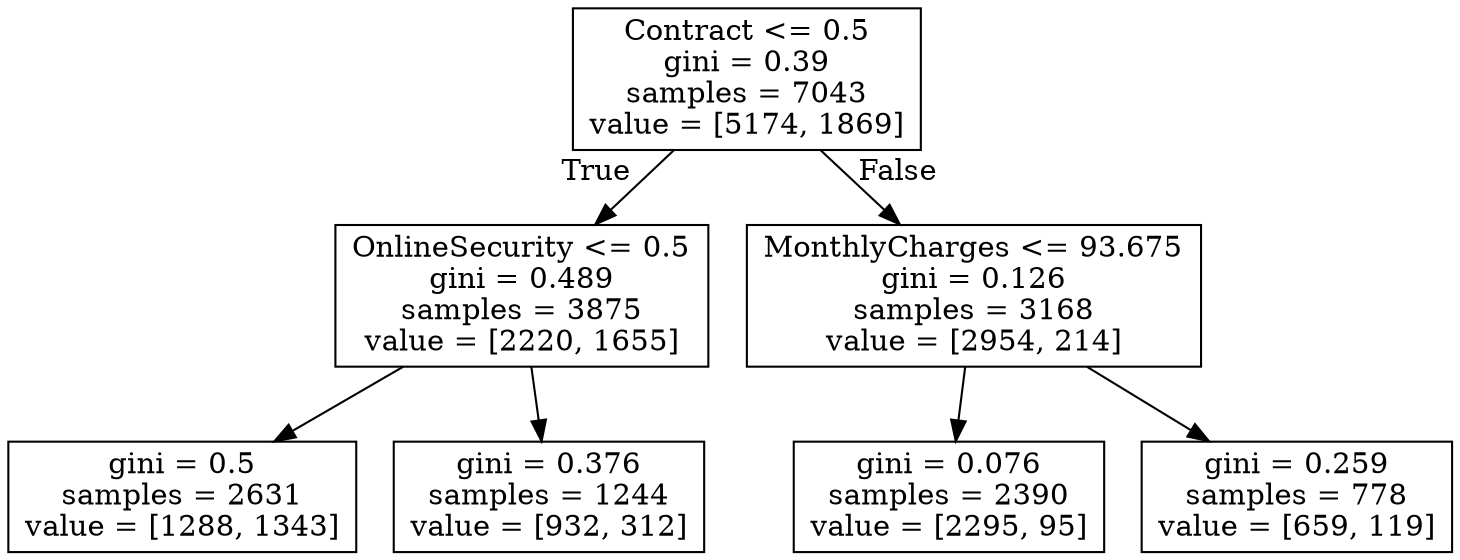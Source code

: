 digraph Tree {
node [shape=box] ;
0 [label="Contract <= 0.5\ngini = 0.39\nsamples = 7043\nvalue = [5174, 1869]"] ;
1 [label="OnlineSecurity <= 0.5\ngini = 0.489\nsamples = 3875\nvalue = [2220, 1655]"] ;
0 -> 1 [labeldistance=2.5, labelangle=45, headlabel="True"] ;
2 [label="gini = 0.5\nsamples = 2631\nvalue = [1288, 1343]"] ;
1 -> 2 ;
3 [label="gini = 0.376\nsamples = 1244\nvalue = [932, 312]"] ;
1 -> 3 ;
4 [label="MonthlyCharges <= 93.675\ngini = 0.126\nsamples = 3168\nvalue = [2954, 214]"] ;
0 -> 4 [labeldistance=2.5, labelangle=-45, headlabel="False"] ;
5 [label="gini = 0.076\nsamples = 2390\nvalue = [2295, 95]"] ;
4 -> 5 ;
6 [label="gini = 0.259\nsamples = 778\nvalue = [659, 119]"] ;
4 -> 6 ;
}